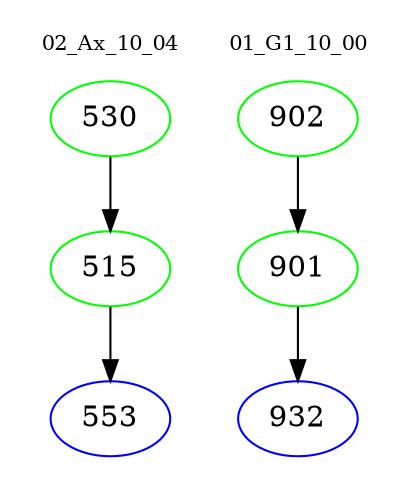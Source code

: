 digraph{
subgraph cluster_0 {
color = white
label = "02_Ax_10_04";
fontsize=10;
T0_530 [label="530", color="green"]
T0_530 -> T0_515 [color="black"]
T0_515 [label="515", color="green"]
T0_515 -> T0_553 [color="black"]
T0_553 [label="553", color="blue"]
}
subgraph cluster_1 {
color = white
label = "01_G1_10_00";
fontsize=10;
T1_902 [label="902", color="green"]
T1_902 -> T1_901 [color="black"]
T1_901 [label="901", color="green"]
T1_901 -> T1_932 [color="black"]
T1_932 [label="932", color="blue"]
}
}
